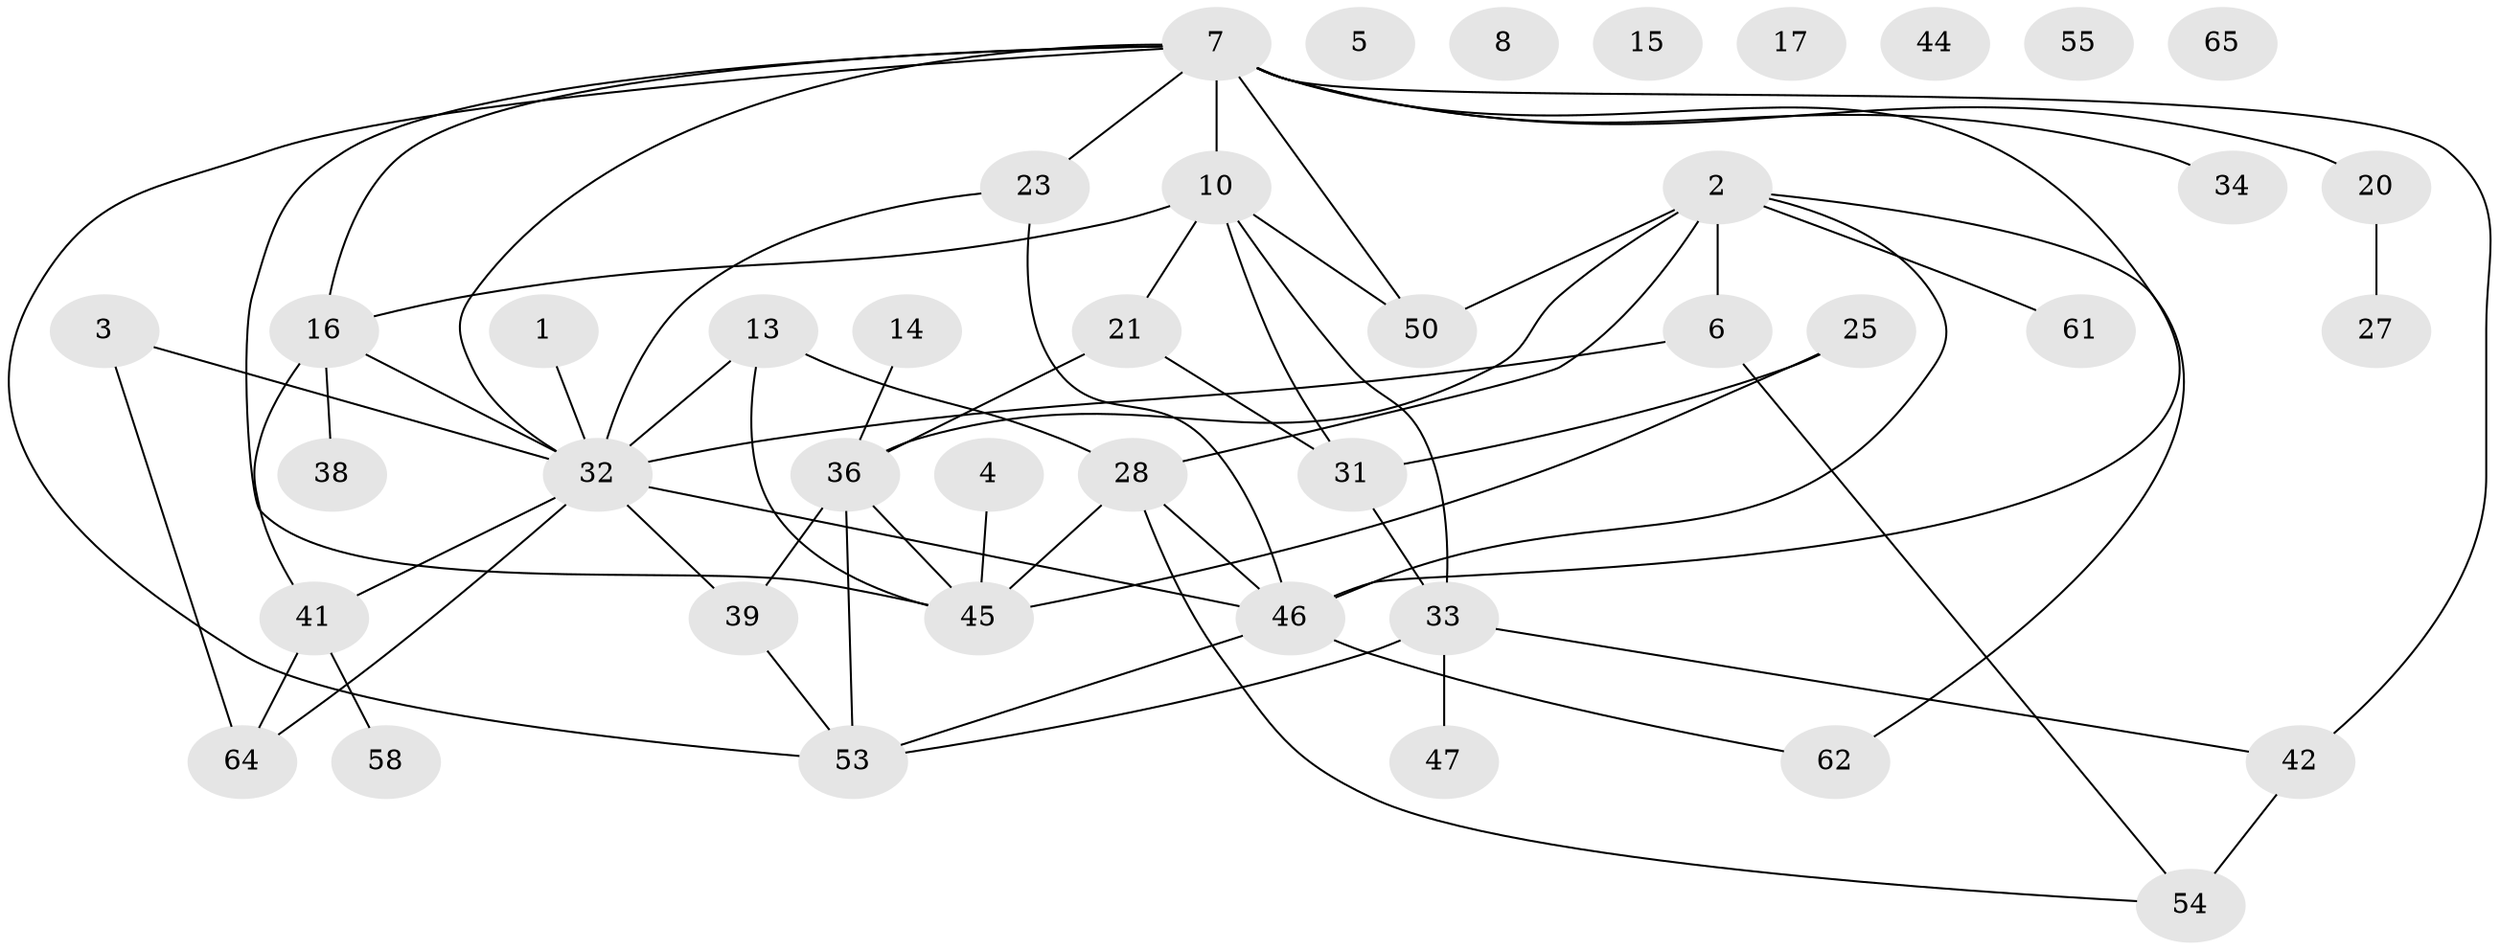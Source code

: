// original degree distribution, {1: 0.17142857142857143, 2: 0.21428571428571427, 0: 0.1, 3: 0.14285714285714285, 6: 0.08571428571428572, 4: 0.22857142857142856, 5: 0.04285714285714286, 7: 0.014285714285714285}
// Generated by graph-tools (version 1.1) at 2025/16/03/04/25 18:16:44]
// undirected, 42 vertices, 63 edges
graph export_dot {
graph [start="1"]
  node [color=gray90,style=filled];
  1;
  2 [super="+12"];
  3;
  4;
  5;
  6 [super="+24+51"];
  7 [super="+68+9"];
  8;
  10 [super="+56+19"];
  13 [super="+26"];
  14;
  15;
  16 [super="+52+22"];
  17;
  20;
  21;
  23;
  25;
  27;
  28 [super="+37"];
  31 [super="+49"];
  32 [super="+48+35"];
  33 [super="+59"];
  34;
  36 [super="+57+43"];
  38;
  39;
  41;
  42 [super="+69"];
  44;
  45;
  46 [super="+60"];
  47;
  50;
  53;
  54;
  55;
  58;
  61;
  62;
  64 [super="+70"];
  65;
  1 -- 32;
  2 -- 61;
  2 -- 36 [weight=2];
  2 -- 6;
  2 -- 46 [weight=2];
  2 -- 50;
  2 -- 28;
  2 -- 62;
  3 -- 32;
  3 -- 64;
  4 -- 45;
  6 -- 54;
  6 -- 32 [weight=2];
  7 -- 45;
  7 -- 32;
  7 -- 34;
  7 -- 10 [weight=2];
  7 -- 42;
  7 -- 46;
  7 -- 16;
  7 -- 50;
  7 -- 20;
  7 -- 53;
  7 -- 23 [weight=2];
  10 -- 33;
  10 -- 16;
  10 -- 50;
  10 -- 21;
  10 -- 31;
  13 -- 28;
  13 -- 32;
  13 -- 45;
  14 -- 36;
  16 -- 38;
  16 -- 41;
  16 -- 32;
  20 -- 27;
  21 -- 31;
  21 -- 36 [weight=2];
  23 -- 46;
  23 -- 32;
  25 -- 31;
  25 -- 45;
  28 -- 46;
  28 -- 45;
  28 -- 54;
  31 -- 33;
  32 -- 46;
  32 -- 39;
  32 -- 41;
  32 -- 64;
  33 -- 53;
  33 -- 47;
  33 -- 42;
  36 -- 39;
  36 -- 45;
  36 -- 53;
  39 -- 53;
  41 -- 58;
  41 -- 64;
  42 -- 54;
  46 -- 62;
  46 -- 53;
}
